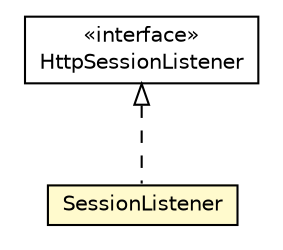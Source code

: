 #!/usr/local/bin/dot
#
# Class diagram 
# Generated by UMLGraph version R5_6-24-gf6e263 (http://www.umlgraph.org/)
#

digraph G {
	edge [fontname="Helvetica",fontsize=10,labelfontname="Helvetica",labelfontsize=10];
	node [fontname="Helvetica",fontsize=10,shape=plaintext];
	nodesep=0.25;
	ranksep=0.5;
	// net.trajano.auth.sample.SessionListener
	c3 [label=<<table title="net.trajano.auth.sample.SessionListener" border="0" cellborder="1" cellspacing="0" cellpadding="2" port="p" bgcolor="lemonChiffon" href="./SessionListener.html">
		<tr><td><table border="0" cellspacing="0" cellpadding="1">
<tr><td align="center" balign="center"> SessionListener </td></tr>
		</table></td></tr>
		</table>>, URL="./SessionListener.html", fontname="Helvetica", fontcolor="black", fontsize=10.0];
	//net.trajano.auth.sample.SessionListener implements javax.servlet.http.HttpSessionListener
	c5:p -> c3:p [dir=back,arrowtail=empty,style=dashed];
	// javax.servlet.http.HttpSessionListener
	c5 [label=<<table title="javax.servlet.http.HttpSessionListener" border="0" cellborder="1" cellspacing="0" cellpadding="2" port="p" href="http://java.sun.com/j2se/1.4.2/docs/api/javax/servlet/http/HttpSessionListener.html">
		<tr><td><table border="0" cellspacing="0" cellpadding="1">
<tr><td align="center" balign="center"> &#171;interface&#187; </td></tr>
<tr><td align="center" balign="center"> HttpSessionListener </td></tr>
		</table></td></tr>
		</table>>, URL="http://java.sun.com/j2se/1.4.2/docs/api/javax/servlet/http/HttpSessionListener.html", fontname="Helvetica", fontcolor="black", fontsize=10.0];
}

